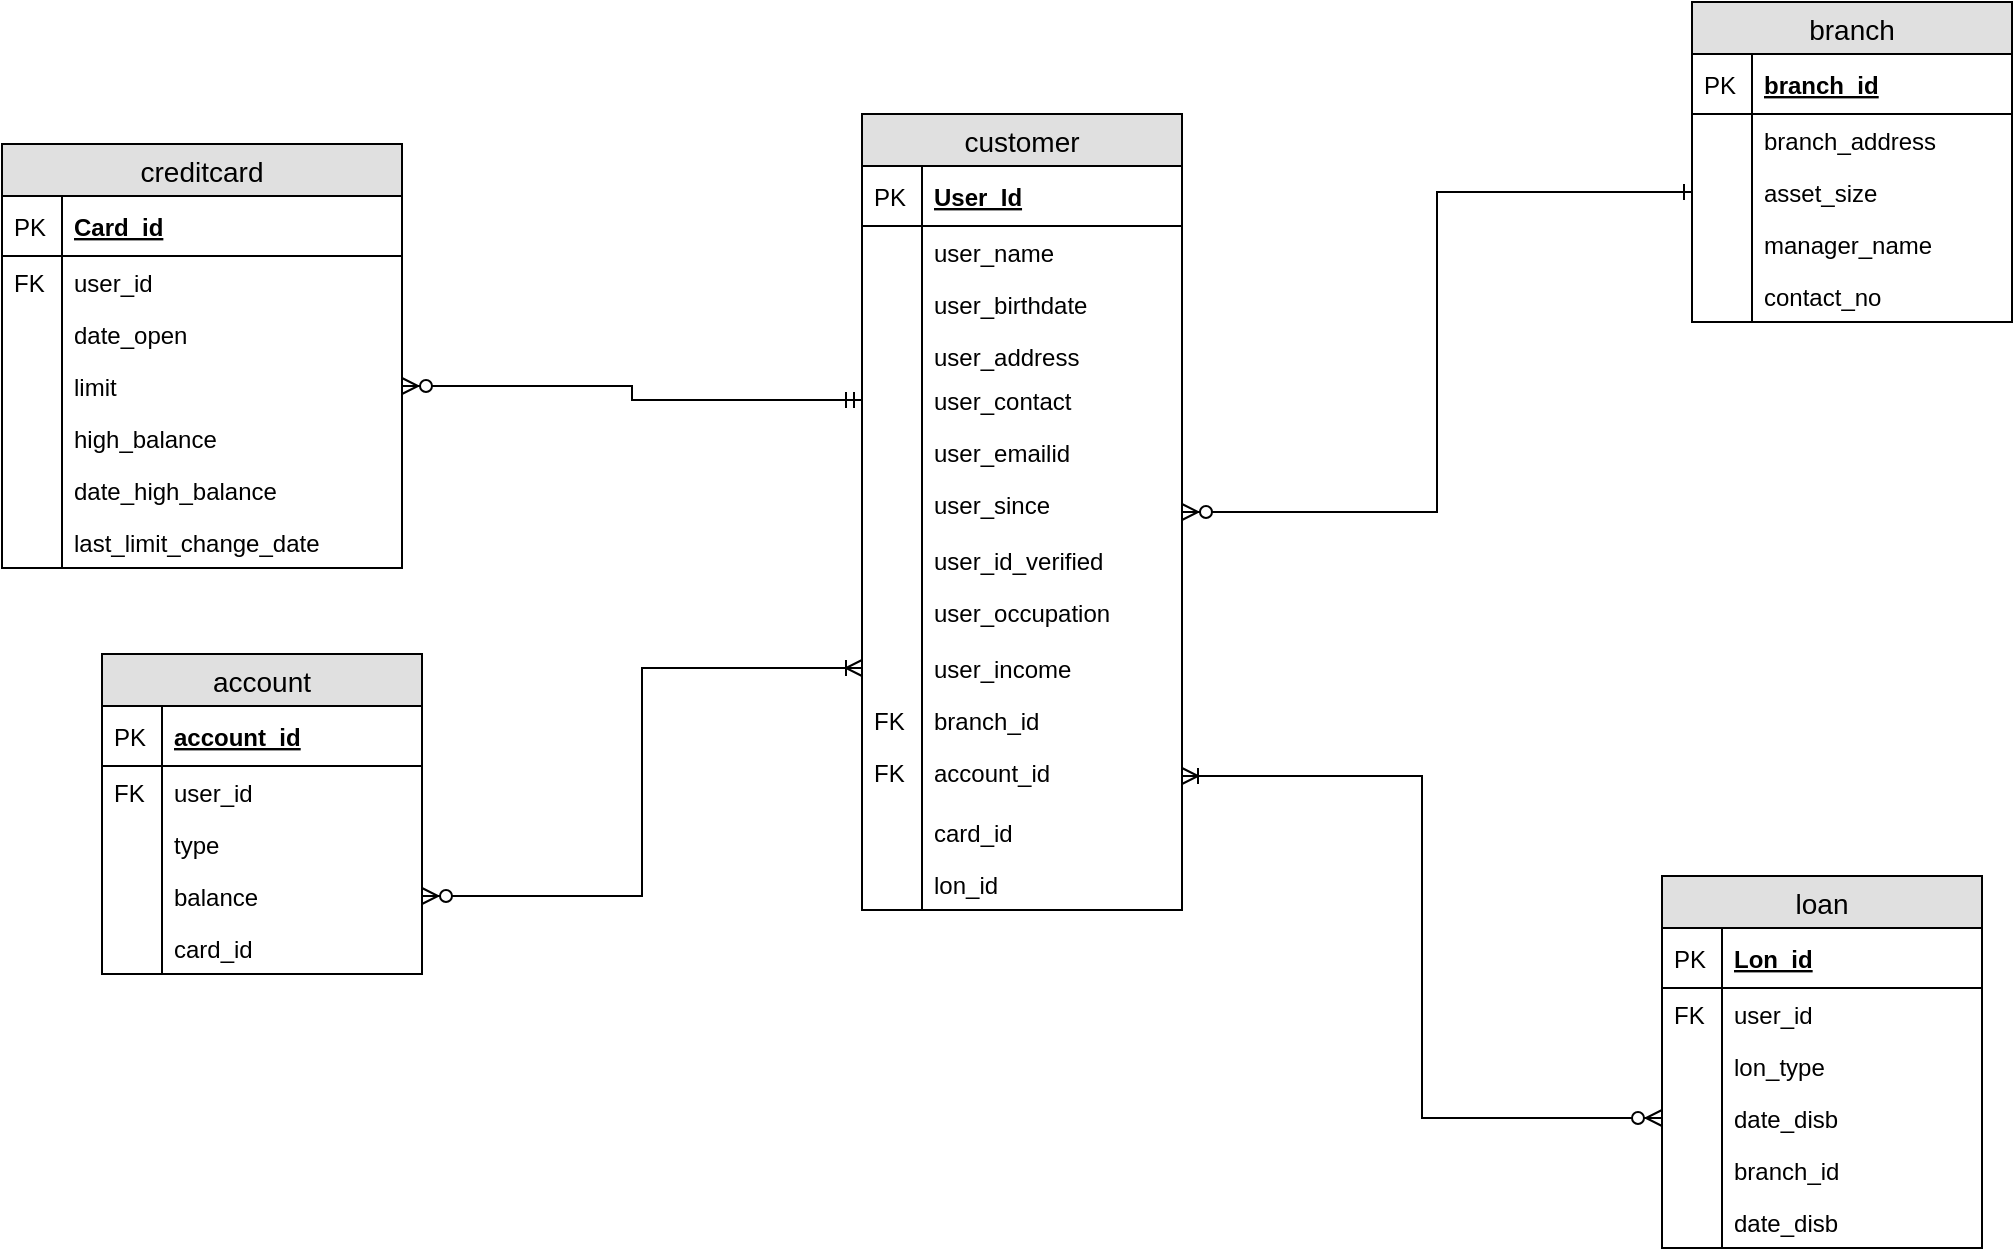 <mxfile version="10.8.4" type="device"><diagram id="5XbpuDecW9KEynamWnDr" name="Page-1"><mxGraphModel dx="1398" dy="795" grid="1" gridSize="10" guides="1" tooltips="1" connect="1" arrows="1" fold="1" page="1" pageScale="1" pageWidth="850" pageHeight="1100" math="0" shadow="0"><root><mxCell id="0"/><mxCell id="1" parent="0"/><mxCell id="-HJQdlmv58bTvqX6T87z-16" value="branch" style="swimlane;fontStyle=0;childLayout=stackLayout;horizontal=1;startSize=26;fillColor=#e0e0e0;horizontalStack=0;resizeParent=1;resizeParentMax=0;resizeLast=0;collapsible=1;marginBottom=0;swimlaneFillColor=#ffffff;align=center;fontSize=14;" vertex="1" parent="1"><mxGeometry x="905" y="76" width="160" height="160" as="geometry"/></mxCell><mxCell id="-HJQdlmv58bTvqX6T87z-17" value="branch_id" style="shape=partialRectangle;top=0;left=0;right=0;bottom=1;align=left;verticalAlign=middle;fillColor=none;spacingLeft=34;spacingRight=4;overflow=hidden;rotatable=0;points=[[0,0.5],[1,0.5]];portConstraint=eastwest;dropTarget=0;fontStyle=5;fontSize=12;" vertex="1" parent="-HJQdlmv58bTvqX6T87z-16"><mxGeometry y="26" width="160" height="30" as="geometry"/></mxCell><mxCell id="-HJQdlmv58bTvqX6T87z-18" value="PK" style="shape=partialRectangle;top=0;left=0;bottom=0;fillColor=none;align=left;verticalAlign=middle;spacingLeft=4;spacingRight=4;overflow=hidden;rotatable=0;points=[];portConstraint=eastwest;part=1;fontSize=12;" vertex="1" connectable="0" parent="-HJQdlmv58bTvqX6T87z-17"><mxGeometry width="30" height="30" as="geometry"/></mxCell><mxCell id="-HJQdlmv58bTvqX6T87z-19" value="branch_address" style="shape=partialRectangle;top=0;left=0;right=0;bottom=0;align=left;verticalAlign=top;fillColor=none;spacingLeft=34;spacingRight=4;overflow=hidden;rotatable=0;points=[[0,0.5],[1,0.5]];portConstraint=eastwest;dropTarget=0;fontSize=12;" vertex="1" parent="-HJQdlmv58bTvqX6T87z-16"><mxGeometry y="56" width="160" height="26" as="geometry"/></mxCell><mxCell id="-HJQdlmv58bTvqX6T87z-20" value="" style="shape=partialRectangle;top=0;left=0;bottom=0;fillColor=none;align=left;verticalAlign=top;spacingLeft=4;spacingRight=4;overflow=hidden;rotatable=0;points=[];portConstraint=eastwest;part=1;fontSize=12;" vertex="1" connectable="0" parent="-HJQdlmv58bTvqX6T87z-19"><mxGeometry width="30" height="26" as="geometry"/></mxCell><mxCell id="-HJQdlmv58bTvqX6T87z-21" value="asset_size" style="shape=partialRectangle;top=0;left=0;right=0;bottom=0;align=left;verticalAlign=top;fillColor=none;spacingLeft=34;spacingRight=4;overflow=hidden;rotatable=0;points=[[0,0.5],[1,0.5]];portConstraint=eastwest;dropTarget=0;fontSize=12;" vertex="1" parent="-HJQdlmv58bTvqX6T87z-16"><mxGeometry y="82" width="160" height="26" as="geometry"/></mxCell><mxCell id="-HJQdlmv58bTvqX6T87z-22" value="" style="shape=partialRectangle;top=0;left=0;bottom=0;fillColor=none;align=left;verticalAlign=top;spacingLeft=4;spacingRight=4;overflow=hidden;rotatable=0;points=[];portConstraint=eastwest;part=1;fontSize=12;" vertex="1" connectable="0" parent="-HJQdlmv58bTvqX6T87z-21"><mxGeometry width="30" height="26" as="geometry"/></mxCell><mxCell id="-HJQdlmv58bTvqX6T87z-23" value="manager_name" style="shape=partialRectangle;top=0;left=0;right=0;bottom=0;align=left;verticalAlign=top;fillColor=none;spacingLeft=34;spacingRight=4;overflow=hidden;rotatable=0;points=[[0,0.5],[1,0.5]];portConstraint=eastwest;dropTarget=0;fontSize=12;" vertex="1" parent="-HJQdlmv58bTvqX6T87z-16"><mxGeometry y="108" width="160" height="26" as="geometry"/></mxCell><mxCell id="-HJQdlmv58bTvqX6T87z-24" value="" style="shape=partialRectangle;top=0;left=0;bottom=0;fillColor=none;align=left;verticalAlign=top;spacingLeft=4;spacingRight=4;overflow=hidden;rotatable=0;points=[];portConstraint=eastwest;part=1;fontSize=12;" vertex="1" connectable="0" parent="-HJQdlmv58bTvqX6T87z-23"><mxGeometry width="30" height="26" as="geometry"/></mxCell><mxCell id="-HJQdlmv58bTvqX6T87z-152" value="contact_no" style="shape=partialRectangle;top=0;left=0;right=0;bottom=0;align=left;verticalAlign=top;fillColor=none;spacingLeft=34;spacingRight=4;overflow=hidden;rotatable=0;points=[[0,0.5],[1,0.5]];portConstraint=eastwest;dropTarget=0;fontSize=12;" vertex="1" parent="-HJQdlmv58bTvqX6T87z-16"><mxGeometry y="134" width="160" height="26" as="geometry"/></mxCell><mxCell id="-HJQdlmv58bTvqX6T87z-153" value="" style="shape=partialRectangle;top=0;left=0;bottom=0;fillColor=none;align=left;verticalAlign=top;spacingLeft=4;spacingRight=4;overflow=hidden;rotatable=0;points=[];portConstraint=eastwest;part=1;fontSize=12;" vertex="1" connectable="0" parent="-HJQdlmv58bTvqX6T87z-152"><mxGeometry width="30" height="26" as="geometry"/></mxCell><mxCell id="-HJQdlmv58bTvqX6T87z-38" value="account" style="swimlane;fontStyle=0;childLayout=stackLayout;horizontal=1;startSize=26;fillColor=#e0e0e0;horizontalStack=0;resizeParent=1;resizeParentMax=0;resizeLast=0;collapsible=1;marginBottom=0;swimlaneFillColor=#ffffff;align=center;fontSize=14;" vertex="1" parent="1"><mxGeometry x="110" y="402" width="160" height="160" as="geometry"/></mxCell><mxCell id="-HJQdlmv58bTvqX6T87z-39" value="account_id" style="shape=partialRectangle;top=0;left=0;right=0;bottom=1;align=left;verticalAlign=middle;fillColor=none;spacingLeft=34;spacingRight=4;overflow=hidden;rotatable=0;points=[[0,0.5],[1,0.5]];portConstraint=eastwest;dropTarget=0;fontStyle=5;fontSize=12;" vertex="1" parent="-HJQdlmv58bTvqX6T87z-38"><mxGeometry y="26" width="160" height="30" as="geometry"/></mxCell><mxCell id="-HJQdlmv58bTvqX6T87z-40" value="PK" style="shape=partialRectangle;top=0;left=0;bottom=0;fillColor=none;align=left;verticalAlign=middle;spacingLeft=4;spacingRight=4;overflow=hidden;rotatable=0;points=[];portConstraint=eastwest;part=1;fontSize=12;" vertex="1" connectable="0" parent="-HJQdlmv58bTvqX6T87z-39"><mxGeometry width="30" height="30" as="geometry"/></mxCell><mxCell id="-HJQdlmv58bTvqX6T87z-41" value="user_id" style="shape=partialRectangle;top=0;left=0;right=0;bottom=0;align=left;verticalAlign=top;fillColor=none;spacingLeft=34;spacingRight=4;overflow=hidden;rotatable=0;points=[[0,0.5],[1,0.5]];portConstraint=eastwest;dropTarget=0;fontSize=12;" vertex="1" parent="-HJQdlmv58bTvqX6T87z-38"><mxGeometry y="56" width="160" height="26" as="geometry"/></mxCell><mxCell id="-HJQdlmv58bTvqX6T87z-42" value="FK" style="shape=partialRectangle;top=0;left=0;bottom=0;fillColor=none;align=left;verticalAlign=top;spacingLeft=4;spacingRight=4;overflow=hidden;rotatable=0;points=[];portConstraint=eastwest;part=1;fontSize=12;" vertex="1" connectable="0" parent="-HJQdlmv58bTvqX6T87z-41"><mxGeometry width="30" height="26" as="geometry"/></mxCell><mxCell id="-HJQdlmv58bTvqX6T87z-43" value="type" style="shape=partialRectangle;top=0;left=0;right=0;bottom=0;align=left;verticalAlign=top;fillColor=none;spacingLeft=34;spacingRight=4;overflow=hidden;rotatable=0;points=[[0,0.5],[1,0.5]];portConstraint=eastwest;dropTarget=0;fontSize=12;" vertex="1" parent="-HJQdlmv58bTvqX6T87z-38"><mxGeometry y="82" width="160" height="26" as="geometry"/></mxCell><mxCell id="-HJQdlmv58bTvqX6T87z-44" value="" style="shape=partialRectangle;top=0;left=0;bottom=0;fillColor=none;align=left;verticalAlign=top;spacingLeft=4;spacingRight=4;overflow=hidden;rotatable=0;points=[];portConstraint=eastwest;part=1;fontSize=12;" vertex="1" connectable="0" parent="-HJQdlmv58bTvqX6T87z-43"><mxGeometry width="30" height="26" as="geometry"/></mxCell><mxCell id="-HJQdlmv58bTvqX6T87z-45" value="balance " style="shape=partialRectangle;top=0;left=0;right=0;bottom=0;align=left;verticalAlign=top;fillColor=none;spacingLeft=34;spacingRight=4;overflow=hidden;rotatable=0;points=[[0,0.5],[1,0.5]];portConstraint=eastwest;dropTarget=0;fontSize=12;" vertex="1" parent="-HJQdlmv58bTvqX6T87z-38"><mxGeometry y="108" width="160" height="26" as="geometry"/></mxCell><mxCell id="-HJQdlmv58bTvqX6T87z-46" value="" style="shape=partialRectangle;top=0;left=0;bottom=0;fillColor=none;align=left;verticalAlign=top;spacingLeft=4;spacingRight=4;overflow=hidden;rotatable=0;points=[];portConstraint=eastwest;part=1;fontSize=12;" vertex="1" connectable="0" parent="-HJQdlmv58bTvqX6T87z-45"><mxGeometry width="30" height="26" as="geometry"/></mxCell><mxCell id="-HJQdlmv58bTvqX6T87z-160" value="card_id" style="shape=partialRectangle;top=0;left=0;right=0;bottom=0;align=left;verticalAlign=top;fillColor=none;spacingLeft=34;spacingRight=4;overflow=hidden;rotatable=0;points=[[0,0.5],[1,0.5]];portConstraint=eastwest;dropTarget=0;fontSize=12;" vertex="1" parent="-HJQdlmv58bTvqX6T87z-38"><mxGeometry y="134" width="160" height="26" as="geometry"/></mxCell><mxCell id="-HJQdlmv58bTvqX6T87z-161" value="" style="shape=partialRectangle;top=0;left=0;bottom=0;fillColor=none;align=left;verticalAlign=top;spacingLeft=4;spacingRight=4;overflow=hidden;rotatable=0;points=[];portConstraint=eastwest;part=1;fontSize=12;" vertex="1" connectable="0" parent="-HJQdlmv58bTvqX6T87z-160"><mxGeometry width="30" height="26" as="geometry"/></mxCell><mxCell id="-HJQdlmv58bTvqX6T87z-49" value="loan" style="swimlane;fontStyle=0;childLayout=stackLayout;horizontal=1;startSize=26;fillColor=#e0e0e0;horizontalStack=0;resizeParent=1;resizeParentMax=0;resizeLast=0;collapsible=1;marginBottom=0;swimlaneFillColor=#ffffff;align=center;fontSize=14;" vertex="1" parent="1"><mxGeometry x="890" y="513" width="160" height="186" as="geometry"/></mxCell><mxCell id="-HJQdlmv58bTvqX6T87z-50" value="Lon_id" style="shape=partialRectangle;top=0;left=0;right=0;bottom=1;align=left;verticalAlign=middle;fillColor=none;spacingLeft=34;spacingRight=4;overflow=hidden;rotatable=0;points=[[0,0.5],[1,0.5]];portConstraint=eastwest;dropTarget=0;fontStyle=5;fontSize=12;" vertex="1" parent="-HJQdlmv58bTvqX6T87z-49"><mxGeometry y="26" width="160" height="30" as="geometry"/></mxCell><mxCell id="-HJQdlmv58bTvqX6T87z-51" value="PK" style="shape=partialRectangle;top=0;left=0;bottom=0;fillColor=none;align=left;verticalAlign=middle;spacingLeft=4;spacingRight=4;overflow=hidden;rotatable=0;points=[];portConstraint=eastwest;part=1;fontSize=12;" vertex="1" connectable="0" parent="-HJQdlmv58bTvqX6T87z-50"><mxGeometry width="30" height="30" as="geometry"/></mxCell><mxCell id="-HJQdlmv58bTvqX6T87z-52" value="user_id" style="shape=partialRectangle;top=0;left=0;right=0;bottom=0;align=left;verticalAlign=top;fillColor=none;spacingLeft=34;spacingRight=4;overflow=hidden;rotatable=0;points=[[0,0.5],[1,0.5]];portConstraint=eastwest;dropTarget=0;fontSize=12;" vertex="1" parent="-HJQdlmv58bTvqX6T87z-49"><mxGeometry y="56" width="160" height="26" as="geometry"/></mxCell><mxCell id="-HJQdlmv58bTvqX6T87z-53" value="FK" style="shape=partialRectangle;top=0;left=0;bottom=0;fillColor=none;align=left;verticalAlign=top;spacingLeft=4;spacingRight=4;overflow=hidden;rotatable=0;points=[];portConstraint=eastwest;part=1;fontSize=12;" vertex="1" connectable="0" parent="-HJQdlmv58bTvqX6T87z-52"><mxGeometry width="30" height="26" as="geometry"/></mxCell><mxCell id="-HJQdlmv58bTvqX6T87z-54" value="lon_type" style="shape=partialRectangle;top=0;left=0;right=0;bottom=0;align=left;verticalAlign=top;fillColor=none;spacingLeft=34;spacingRight=4;overflow=hidden;rotatable=0;points=[[0,0.5],[1,0.5]];portConstraint=eastwest;dropTarget=0;fontSize=12;" vertex="1" parent="-HJQdlmv58bTvqX6T87z-49"><mxGeometry y="82" width="160" height="26" as="geometry"/></mxCell><mxCell id="-HJQdlmv58bTvqX6T87z-55" value="" style="shape=partialRectangle;top=0;left=0;bottom=0;fillColor=none;align=left;verticalAlign=top;spacingLeft=4;spacingRight=4;overflow=hidden;rotatable=0;points=[];portConstraint=eastwest;part=1;fontSize=12;" vertex="1" connectable="0" parent="-HJQdlmv58bTvqX6T87z-54"><mxGeometry width="30" height="26" as="geometry"/></mxCell><mxCell id="-HJQdlmv58bTvqX6T87z-56" value="date_disb" style="shape=partialRectangle;top=0;left=0;right=0;bottom=0;align=left;verticalAlign=top;fillColor=none;spacingLeft=34;spacingRight=4;overflow=hidden;rotatable=0;points=[[0,0.5],[1,0.5]];portConstraint=eastwest;dropTarget=0;fontSize=12;" vertex="1" parent="-HJQdlmv58bTvqX6T87z-49"><mxGeometry y="108" width="160" height="26" as="geometry"/></mxCell><mxCell id="-HJQdlmv58bTvqX6T87z-57" value="" style="shape=partialRectangle;top=0;left=0;bottom=0;fillColor=none;align=left;verticalAlign=top;spacingLeft=4;spacingRight=4;overflow=hidden;rotatable=0;points=[];portConstraint=eastwest;part=1;fontSize=12;" vertex="1" connectable="0" parent="-HJQdlmv58bTvqX6T87z-56"><mxGeometry width="30" height="26" as="geometry"/></mxCell><mxCell id="-HJQdlmv58bTvqX6T87z-154" value="branch_id" style="shape=partialRectangle;top=0;left=0;right=0;bottom=0;align=left;verticalAlign=top;fillColor=none;spacingLeft=34;spacingRight=4;overflow=hidden;rotatable=0;points=[[0,0.5],[1,0.5]];portConstraint=eastwest;dropTarget=0;fontSize=12;" vertex="1" parent="-HJQdlmv58bTvqX6T87z-49"><mxGeometry y="134" width="160" height="26" as="geometry"/></mxCell><mxCell id="-HJQdlmv58bTvqX6T87z-155" value="" style="shape=partialRectangle;top=0;left=0;bottom=0;fillColor=none;align=left;verticalAlign=top;spacingLeft=4;spacingRight=4;overflow=hidden;rotatable=0;points=[];portConstraint=eastwest;part=1;fontSize=12;" vertex="1" connectable="0" parent="-HJQdlmv58bTvqX6T87z-154"><mxGeometry width="30" height="26" as="geometry"/></mxCell><mxCell id="-HJQdlmv58bTvqX6T87z-156" value="date_disb" style="shape=partialRectangle;top=0;left=0;right=0;bottom=0;align=left;verticalAlign=top;fillColor=none;spacingLeft=34;spacingRight=4;overflow=hidden;rotatable=0;points=[[0,0.5],[1,0.5]];portConstraint=eastwest;dropTarget=0;fontSize=12;" vertex="1" parent="-HJQdlmv58bTvqX6T87z-49"><mxGeometry y="160" width="160" height="26" as="geometry"/></mxCell><mxCell id="-HJQdlmv58bTvqX6T87z-157" value="" style="shape=partialRectangle;top=0;left=0;bottom=0;fillColor=none;align=left;verticalAlign=top;spacingLeft=4;spacingRight=4;overflow=hidden;rotatable=0;points=[];portConstraint=eastwest;part=1;fontSize=12;" vertex="1" connectable="0" parent="-HJQdlmv58bTvqX6T87z-156"><mxGeometry width="30" height="26" as="geometry"/></mxCell><mxCell id="-HJQdlmv58bTvqX6T87z-60" value="creditcard" style="swimlane;fontStyle=0;childLayout=stackLayout;horizontal=1;startSize=26;fillColor=#e0e0e0;horizontalStack=0;resizeParent=1;resizeParentMax=0;resizeLast=0;collapsible=1;marginBottom=0;swimlaneFillColor=#ffffff;align=center;fontSize=14;" vertex="1" parent="1"><mxGeometry x="60" y="147" width="200" height="212" as="geometry"/></mxCell><mxCell id="-HJQdlmv58bTvqX6T87z-61" value="Card_id" style="shape=partialRectangle;top=0;left=0;right=0;bottom=1;align=left;verticalAlign=middle;fillColor=none;spacingLeft=34;spacingRight=4;overflow=hidden;rotatable=0;points=[[0,0.5],[1,0.5]];portConstraint=eastwest;dropTarget=0;fontStyle=5;fontSize=12;" vertex="1" parent="-HJQdlmv58bTvqX6T87z-60"><mxGeometry y="26" width="200" height="30" as="geometry"/></mxCell><mxCell id="-HJQdlmv58bTvqX6T87z-62" value="PK" style="shape=partialRectangle;top=0;left=0;bottom=0;fillColor=none;align=left;verticalAlign=middle;spacingLeft=4;spacingRight=4;overflow=hidden;rotatable=0;points=[];portConstraint=eastwest;part=1;fontSize=12;" vertex="1" connectable="0" parent="-HJQdlmv58bTvqX6T87z-61"><mxGeometry width="30" height="30" as="geometry"/></mxCell><mxCell id="-HJQdlmv58bTvqX6T87z-63" value="user_id" style="shape=partialRectangle;top=0;left=0;right=0;bottom=0;align=left;verticalAlign=top;fillColor=none;spacingLeft=34;spacingRight=4;overflow=hidden;rotatable=0;points=[[0,0.5],[1,0.5]];portConstraint=eastwest;dropTarget=0;fontSize=12;" vertex="1" parent="-HJQdlmv58bTvqX6T87z-60"><mxGeometry y="56" width="200" height="26" as="geometry"/></mxCell><mxCell id="-HJQdlmv58bTvqX6T87z-64" value="FK" style="shape=partialRectangle;top=0;left=0;bottom=0;fillColor=none;align=left;verticalAlign=top;spacingLeft=4;spacingRight=4;overflow=hidden;rotatable=0;points=[];portConstraint=eastwest;part=1;fontSize=12;" vertex="1" connectable="0" parent="-HJQdlmv58bTvqX6T87z-63"><mxGeometry width="30" height="26" as="geometry"/></mxCell><mxCell id="-HJQdlmv58bTvqX6T87z-65" value="date_open" style="shape=partialRectangle;top=0;left=0;right=0;bottom=0;align=left;verticalAlign=top;fillColor=none;spacingLeft=34;spacingRight=4;overflow=hidden;rotatable=0;points=[[0,0.5],[1,0.5]];portConstraint=eastwest;dropTarget=0;fontSize=12;" vertex="1" parent="-HJQdlmv58bTvqX6T87z-60"><mxGeometry y="82" width="200" height="26" as="geometry"/></mxCell><mxCell id="-HJQdlmv58bTvqX6T87z-66" value="" style="shape=partialRectangle;top=0;left=0;bottom=0;fillColor=none;align=left;verticalAlign=top;spacingLeft=4;spacingRight=4;overflow=hidden;rotatable=0;points=[];portConstraint=eastwest;part=1;fontSize=12;" vertex="1" connectable="0" parent="-HJQdlmv58bTvqX6T87z-65"><mxGeometry width="30" height="26" as="geometry"/></mxCell><mxCell id="-HJQdlmv58bTvqX6T87z-67" value="limit&#10;&#10;&#10;" style="shape=partialRectangle;top=0;left=0;right=0;bottom=0;align=left;verticalAlign=top;fillColor=none;spacingLeft=34;spacingRight=4;overflow=hidden;rotatable=0;points=[[0,0.5],[1,0.5]];portConstraint=eastwest;dropTarget=0;fontSize=12;" vertex="1" parent="-HJQdlmv58bTvqX6T87z-60"><mxGeometry y="108" width="200" height="26" as="geometry"/></mxCell><mxCell id="-HJQdlmv58bTvqX6T87z-68" value="" style="shape=partialRectangle;top=0;left=0;bottom=0;fillColor=none;align=left;verticalAlign=top;spacingLeft=4;spacingRight=4;overflow=hidden;rotatable=0;points=[];portConstraint=eastwest;part=1;fontSize=12;" vertex="1" connectable="0" parent="-HJQdlmv58bTvqX6T87z-67"><mxGeometry width="30" height="26" as="geometry"/></mxCell><mxCell id="-HJQdlmv58bTvqX6T87z-144" value="high_balance " style="shape=partialRectangle;top=0;left=0;right=0;bottom=0;align=left;verticalAlign=top;fillColor=none;spacingLeft=34;spacingRight=4;overflow=hidden;rotatable=0;points=[[0,0.5],[1,0.5]];portConstraint=eastwest;dropTarget=0;fontSize=12;" vertex="1" parent="-HJQdlmv58bTvqX6T87z-60"><mxGeometry y="134" width="200" height="26" as="geometry"/></mxCell><mxCell id="-HJQdlmv58bTvqX6T87z-145" value="" style="shape=partialRectangle;top=0;left=0;bottom=0;fillColor=none;align=left;verticalAlign=top;spacingLeft=4;spacingRight=4;overflow=hidden;rotatable=0;points=[];portConstraint=eastwest;part=1;fontSize=12;" vertex="1" connectable="0" parent="-HJQdlmv58bTvqX6T87z-144"><mxGeometry width="30" height="26" as="geometry"/></mxCell><mxCell id="-HJQdlmv58bTvqX6T87z-146" value="date_high_balance&#10;" style="shape=partialRectangle;top=0;left=0;right=0;bottom=0;align=left;verticalAlign=top;fillColor=none;spacingLeft=34;spacingRight=4;overflow=hidden;rotatable=0;points=[[0,0.5],[1,0.5]];portConstraint=eastwest;dropTarget=0;fontSize=12;" vertex="1" parent="-HJQdlmv58bTvqX6T87z-60"><mxGeometry y="160" width="200" height="26" as="geometry"/></mxCell><mxCell id="-HJQdlmv58bTvqX6T87z-147" value="" style="shape=partialRectangle;top=0;left=0;bottom=0;fillColor=none;align=left;verticalAlign=top;spacingLeft=4;spacingRight=4;overflow=hidden;rotatable=0;points=[];portConstraint=eastwest;part=1;fontSize=12;" vertex="1" connectable="0" parent="-HJQdlmv58bTvqX6T87z-146"><mxGeometry width="30" height="26" as="geometry"/></mxCell><mxCell id="-HJQdlmv58bTvqX6T87z-148" value="last_limit_change_date" style="shape=partialRectangle;top=0;left=0;right=0;bottom=0;align=left;verticalAlign=top;fillColor=none;spacingLeft=34;spacingRight=4;overflow=hidden;rotatable=0;points=[[0,0.5],[1,0.5]];portConstraint=eastwest;dropTarget=0;fontSize=12;" vertex="1" parent="-HJQdlmv58bTvqX6T87z-60"><mxGeometry y="186" width="200" height="26" as="geometry"/></mxCell><mxCell id="-HJQdlmv58bTvqX6T87z-149" value="" style="shape=partialRectangle;top=0;left=0;bottom=0;fillColor=none;align=left;verticalAlign=top;spacingLeft=4;spacingRight=4;overflow=hidden;rotatable=0;points=[];portConstraint=eastwest;part=1;fontSize=12;" vertex="1" connectable="0" parent="-HJQdlmv58bTvqX6T87z-148"><mxGeometry width="30" height="26" as="geometry"/></mxCell><mxCell id="-HJQdlmv58bTvqX6T87z-164" style="edgeStyle=orthogonalEdgeStyle;rounded=0;orthogonalLoop=1;jettySize=auto;html=1;entryX=0;entryY=0.5;entryDx=0;entryDy=0;endArrow=ERone;endFill=0;startArrow=ERzeroToMany;startFill=1;" edge="1" parent="1" source="-HJQdlmv58bTvqX6T87z-101" target="-HJQdlmv58bTvqX6T87z-21"><mxGeometry relative="1" as="geometry"/></mxCell><mxCell id="-HJQdlmv58bTvqX6T87z-101" value="customer" style="swimlane;fontStyle=0;childLayout=stackLayout;horizontal=1;startSize=26;fillColor=#e0e0e0;horizontalStack=0;resizeParent=1;resizeParentMax=0;resizeLast=0;collapsible=1;marginBottom=0;swimlaneFillColor=#ffffff;align=center;fontSize=14;" vertex="1" parent="1"><mxGeometry x="490" y="132" width="160" height="398" as="geometry"/></mxCell><mxCell id="-HJQdlmv58bTvqX6T87z-102" value="User_Id" style="shape=partialRectangle;top=0;left=0;right=0;bottom=1;align=left;verticalAlign=middle;fillColor=none;spacingLeft=34;spacingRight=4;overflow=hidden;rotatable=0;points=[[0,0.5],[1,0.5]];portConstraint=eastwest;dropTarget=0;fontStyle=5;fontSize=12;" vertex="1" parent="-HJQdlmv58bTvqX6T87z-101"><mxGeometry y="26" width="160" height="30" as="geometry"/></mxCell><mxCell id="-HJQdlmv58bTvqX6T87z-103" value="PK" style="shape=partialRectangle;top=0;left=0;bottom=0;fillColor=none;align=left;verticalAlign=middle;spacingLeft=4;spacingRight=4;overflow=hidden;rotatable=0;points=[];portConstraint=eastwest;part=1;fontSize=12;" vertex="1" connectable="0" parent="-HJQdlmv58bTvqX6T87z-102"><mxGeometry width="30" height="30" as="geometry"/></mxCell><mxCell id="-HJQdlmv58bTvqX6T87z-104" value="user_name" style="shape=partialRectangle;top=0;left=0;right=0;bottom=0;align=left;verticalAlign=top;fillColor=none;spacingLeft=34;spacingRight=4;overflow=hidden;rotatable=0;points=[[0,0.5],[1,0.5]];portConstraint=eastwest;dropTarget=0;fontSize=12;" vertex="1" parent="-HJQdlmv58bTvqX6T87z-101"><mxGeometry y="56" width="160" height="26" as="geometry"/></mxCell><mxCell id="-HJQdlmv58bTvqX6T87z-105" value="" style="shape=partialRectangle;top=0;left=0;bottom=0;fillColor=none;align=left;verticalAlign=top;spacingLeft=4;spacingRight=4;overflow=hidden;rotatable=0;points=[];portConstraint=eastwest;part=1;fontSize=12;" vertex="1" connectable="0" parent="-HJQdlmv58bTvqX6T87z-104"><mxGeometry width="30" height="26" as="geometry"/></mxCell><mxCell id="-HJQdlmv58bTvqX6T87z-106" value="user_birthdate" style="shape=partialRectangle;top=0;left=0;right=0;bottom=0;align=left;verticalAlign=top;fillColor=none;spacingLeft=34;spacingRight=4;overflow=hidden;rotatable=0;points=[[0,0.5],[1,0.5]];portConstraint=eastwest;dropTarget=0;fontSize=12;" vertex="1" parent="-HJQdlmv58bTvqX6T87z-101"><mxGeometry y="82" width="160" height="26" as="geometry"/></mxCell><mxCell id="-HJQdlmv58bTvqX6T87z-107" value="" style="shape=partialRectangle;top=0;left=0;bottom=0;fillColor=none;align=left;verticalAlign=top;spacingLeft=4;spacingRight=4;overflow=hidden;rotatable=0;points=[];portConstraint=eastwest;part=1;fontSize=12;" vertex="1" connectable="0" parent="-HJQdlmv58bTvqX6T87z-106"><mxGeometry width="30" height="26" as="geometry"/></mxCell><mxCell id="-HJQdlmv58bTvqX6T87z-108" value="user_address" style="shape=partialRectangle;top=0;left=0;right=0;bottom=0;align=left;verticalAlign=top;fillColor=none;spacingLeft=34;spacingRight=4;overflow=hidden;rotatable=0;points=[[0,0.5],[1,0.5]];portConstraint=eastwest;dropTarget=0;fontSize=12;" vertex="1" parent="-HJQdlmv58bTvqX6T87z-101"><mxGeometry y="108" width="160" height="22" as="geometry"/></mxCell><mxCell id="-HJQdlmv58bTvqX6T87z-109" value="" style="shape=partialRectangle;top=0;left=0;bottom=0;fillColor=none;align=left;verticalAlign=top;spacingLeft=4;spacingRight=4;overflow=hidden;rotatable=0;points=[];portConstraint=eastwest;part=1;fontSize=12;" vertex="1" connectable="0" parent="-HJQdlmv58bTvqX6T87z-108"><mxGeometry width="30" height="22" as="geometry"/></mxCell><mxCell id="-HJQdlmv58bTvqX6T87z-114" value="user_contact" style="shape=partialRectangle;top=0;left=0;right=0;bottom=0;align=left;verticalAlign=top;fillColor=none;spacingLeft=34;spacingRight=4;overflow=hidden;rotatable=0;points=[[0,0.5],[1,0.5]];portConstraint=eastwest;dropTarget=0;fontSize=12;" vertex="1" parent="-HJQdlmv58bTvqX6T87z-101"><mxGeometry y="130" width="160" height="26" as="geometry"/></mxCell><mxCell id="-HJQdlmv58bTvqX6T87z-115" value="" style="shape=partialRectangle;top=0;left=0;bottom=0;fillColor=none;align=left;verticalAlign=top;spacingLeft=4;spacingRight=4;overflow=hidden;rotatable=0;points=[];portConstraint=eastwest;part=1;fontSize=12;" vertex="1" connectable="0" parent="-HJQdlmv58bTvqX6T87z-114"><mxGeometry width="30" height="26" as="geometry"/></mxCell><mxCell id="-HJQdlmv58bTvqX6T87z-116" value="user_emailid" style="shape=partialRectangle;top=0;left=0;right=0;bottom=0;align=left;verticalAlign=top;fillColor=none;spacingLeft=34;spacingRight=4;overflow=hidden;rotatable=0;points=[[0,0.5],[1,0.5]];portConstraint=eastwest;dropTarget=0;fontSize=12;" vertex="1" parent="-HJQdlmv58bTvqX6T87z-101"><mxGeometry y="156" width="160" height="26" as="geometry"/></mxCell><mxCell id="-HJQdlmv58bTvqX6T87z-117" value="" style="shape=partialRectangle;top=0;left=0;bottom=0;fillColor=none;align=left;verticalAlign=top;spacingLeft=4;spacingRight=4;overflow=hidden;rotatable=0;points=[];portConstraint=eastwest;part=1;fontSize=12;" vertex="1" connectable="0" parent="-HJQdlmv58bTvqX6T87z-116"><mxGeometry width="30" height="26" as="geometry"/></mxCell><mxCell id="-HJQdlmv58bTvqX6T87z-122" value="user_since" style="shape=partialRectangle;top=0;left=0;right=0;bottom=0;align=left;verticalAlign=top;fillColor=none;spacingLeft=34;spacingRight=4;overflow=hidden;rotatable=0;points=[[0,0.5],[1,0.5]];portConstraint=eastwest;dropTarget=0;fontSize=12;" vertex="1" parent="-HJQdlmv58bTvqX6T87z-101"><mxGeometry y="182" width="160" height="28" as="geometry"/></mxCell><mxCell id="-HJQdlmv58bTvqX6T87z-123" value="" style="shape=partialRectangle;top=0;left=0;bottom=0;fillColor=none;align=left;verticalAlign=top;spacingLeft=4;spacingRight=4;overflow=hidden;rotatable=0;points=[];portConstraint=eastwest;part=1;fontSize=12;" vertex="1" connectable="0" parent="-HJQdlmv58bTvqX6T87z-122"><mxGeometry width="30" height="28" as="geometry"/></mxCell><mxCell id="-HJQdlmv58bTvqX6T87z-128" value="user_id_verified " style="shape=partialRectangle;top=0;left=0;right=0;bottom=0;align=left;verticalAlign=top;fillColor=none;spacingLeft=34;spacingRight=4;overflow=hidden;rotatable=0;points=[[0,0.5],[1,0.5]];portConstraint=eastwest;dropTarget=0;fontSize=12;" vertex="1" parent="-HJQdlmv58bTvqX6T87z-101"><mxGeometry y="210" width="160" height="26" as="geometry"/></mxCell><mxCell id="-HJQdlmv58bTvqX6T87z-129" value="" style="shape=partialRectangle;top=0;left=0;bottom=0;fillColor=none;align=left;verticalAlign=top;spacingLeft=4;spacingRight=4;overflow=hidden;rotatable=0;points=[];portConstraint=eastwest;part=1;fontSize=12;" vertex="1" connectable="0" parent="-HJQdlmv58bTvqX6T87z-128"><mxGeometry width="30" height="26" as="geometry"/></mxCell><mxCell id="-HJQdlmv58bTvqX6T87z-130" value="user_occupation" style="shape=partialRectangle;top=0;left=0;right=0;bottom=0;align=left;verticalAlign=top;fillColor=none;spacingLeft=34;spacingRight=4;overflow=hidden;rotatable=0;points=[[0,0.5],[1,0.5]];portConstraint=eastwest;dropTarget=0;fontSize=12;" vertex="1" parent="-HJQdlmv58bTvqX6T87z-101"><mxGeometry y="236" width="160" height="28" as="geometry"/></mxCell><mxCell id="-HJQdlmv58bTvqX6T87z-131" value="" style="shape=partialRectangle;top=0;left=0;bottom=0;fillColor=none;align=left;verticalAlign=top;spacingLeft=4;spacingRight=4;overflow=hidden;rotatable=0;points=[];portConstraint=eastwest;part=1;fontSize=12;" vertex="1" connectable="0" parent="-HJQdlmv58bTvqX6T87z-130"><mxGeometry width="30" height="28" as="geometry"/></mxCell><mxCell id="-HJQdlmv58bTvqX6T87z-134" value="user_income&#10;" style="shape=partialRectangle;top=0;left=0;right=0;bottom=0;align=left;verticalAlign=top;fillColor=none;spacingLeft=34;spacingRight=4;overflow=hidden;rotatable=0;points=[[0,0.5],[1,0.5]];portConstraint=eastwest;dropTarget=0;fontSize=12;" vertex="1" parent="-HJQdlmv58bTvqX6T87z-101"><mxGeometry y="264" width="160" height="26" as="geometry"/></mxCell><mxCell id="-HJQdlmv58bTvqX6T87z-135" value="" style="shape=partialRectangle;top=0;left=0;bottom=0;fillColor=none;align=left;verticalAlign=top;spacingLeft=4;spacingRight=4;overflow=hidden;rotatable=0;points=[];portConstraint=eastwest;part=1;fontSize=12;" vertex="1" connectable="0" parent="-HJQdlmv58bTvqX6T87z-134"><mxGeometry width="30" height="26" as="geometry"/></mxCell><mxCell id="-HJQdlmv58bTvqX6T87z-136" value="branch_id" style="shape=partialRectangle;top=0;left=0;right=0;bottom=0;align=left;verticalAlign=top;fillColor=none;spacingLeft=34;spacingRight=4;overflow=hidden;rotatable=0;points=[[0,0.5],[1,0.5]];portConstraint=eastwest;dropTarget=0;fontSize=12;" vertex="1" parent="-HJQdlmv58bTvqX6T87z-101"><mxGeometry y="290" width="160" height="26" as="geometry"/></mxCell><mxCell id="-HJQdlmv58bTvqX6T87z-137" value="FK" style="shape=partialRectangle;top=0;left=0;bottom=0;fillColor=none;align=left;verticalAlign=top;spacingLeft=4;spacingRight=4;overflow=hidden;rotatable=0;points=[];portConstraint=eastwest;part=1;fontSize=12;" vertex="1" connectable="0" parent="-HJQdlmv58bTvqX6T87z-136"><mxGeometry width="30" height="26" as="geometry"/></mxCell><mxCell id="-HJQdlmv58bTvqX6T87z-138" value="account_id" style="shape=partialRectangle;top=0;left=0;right=0;bottom=0;align=left;verticalAlign=top;fillColor=none;spacingLeft=34;spacingRight=4;overflow=hidden;rotatable=0;points=[[0,0.5],[1,0.5]];portConstraint=eastwest;dropTarget=0;fontSize=12;" vertex="1" parent="-HJQdlmv58bTvqX6T87z-101"><mxGeometry y="316" width="160" height="30" as="geometry"/></mxCell><mxCell id="-HJQdlmv58bTvqX6T87z-139" value="FK" style="shape=partialRectangle;top=0;left=0;bottom=0;fillColor=none;align=left;verticalAlign=top;spacingLeft=4;spacingRight=4;overflow=hidden;rotatable=0;points=[];portConstraint=eastwest;part=1;fontSize=12;" vertex="1" connectable="0" parent="-HJQdlmv58bTvqX6T87z-138"><mxGeometry width="30" height="30" as="geometry"/></mxCell><mxCell id="-HJQdlmv58bTvqX6T87z-140" value="card_id" style="shape=partialRectangle;top=0;left=0;right=0;bottom=0;align=left;verticalAlign=top;fillColor=none;spacingLeft=34;spacingRight=4;overflow=hidden;rotatable=0;points=[[0,0.5],[1,0.5]];portConstraint=eastwest;dropTarget=0;fontSize=12;" vertex="1" parent="-HJQdlmv58bTvqX6T87z-101"><mxGeometry y="346" width="160" height="26" as="geometry"/></mxCell><mxCell id="-HJQdlmv58bTvqX6T87z-141" value="" style="shape=partialRectangle;top=0;left=0;bottom=0;fillColor=none;align=left;verticalAlign=top;spacingLeft=4;spacingRight=4;overflow=hidden;rotatable=0;points=[];portConstraint=eastwest;part=1;fontSize=12;" vertex="1" connectable="0" parent="-HJQdlmv58bTvqX6T87z-140"><mxGeometry width="30" height="26" as="geometry"/></mxCell><mxCell id="-HJQdlmv58bTvqX6T87z-142" value="lon_id" style="shape=partialRectangle;top=0;left=0;right=0;bottom=0;align=left;verticalAlign=top;fillColor=none;spacingLeft=34;spacingRight=4;overflow=hidden;rotatable=0;points=[[0,0.5],[1,0.5]];portConstraint=eastwest;dropTarget=0;fontSize=12;" vertex="1" parent="-HJQdlmv58bTvqX6T87z-101"><mxGeometry y="372" width="160" height="26" as="geometry"/></mxCell><mxCell id="-HJQdlmv58bTvqX6T87z-143" value="" style="shape=partialRectangle;top=0;left=0;bottom=0;fillColor=none;align=left;verticalAlign=top;spacingLeft=4;spacingRight=4;overflow=hidden;rotatable=0;points=[];portConstraint=eastwest;part=1;fontSize=12;" vertex="1" connectable="0" parent="-HJQdlmv58bTvqX6T87z-142"><mxGeometry width="30" height="26" as="geometry"/></mxCell><mxCell id="-HJQdlmv58bTvqX6T87z-165" style="edgeStyle=orthogonalEdgeStyle;rounded=0;orthogonalLoop=1;jettySize=auto;html=1;exitX=1;exitY=0.5;exitDx=0;exitDy=0;entryX=0;entryY=0.5;entryDx=0;entryDy=0;startArrow=ERoneToMany;startFill=0;endArrow=ERzeroToMany;endFill=1;" edge="1" parent="1" source="-HJQdlmv58bTvqX6T87z-138" target="-HJQdlmv58bTvqX6T87z-56"><mxGeometry relative="1" as="geometry"/></mxCell><mxCell id="-HJQdlmv58bTvqX6T87z-166" style="edgeStyle=orthogonalEdgeStyle;rounded=0;orthogonalLoop=1;jettySize=auto;html=1;startArrow=ERoneToMany;startFill=0;endArrow=ERzeroToMany;endFill=1;" edge="1" parent="1" source="-HJQdlmv58bTvqX6T87z-134" target="-HJQdlmv58bTvqX6T87z-45"><mxGeometry relative="1" as="geometry"/></mxCell><mxCell id="-HJQdlmv58bTvqX6T87z-168" style="edgeStyle=orthogonalEdgeStyle;rounded=0;orthogonalLoop=1;jettySize=auto;html=1;entryX=1;entryY=0.5;entryDx=0;entryDy=0;startArrow=ERmandOne;startFill=0;endArrow=ERzeroToMany;endFill=1;" edge="1" parent="1" source="-HJQdlmv58bTvqX6T87z-114" target="-HJQdlmv58bTvqX6T87z-67"><mxGeometry relative="1" as="geometry"/></mxCell></root></mxGraphModel></diagram></mxfile>